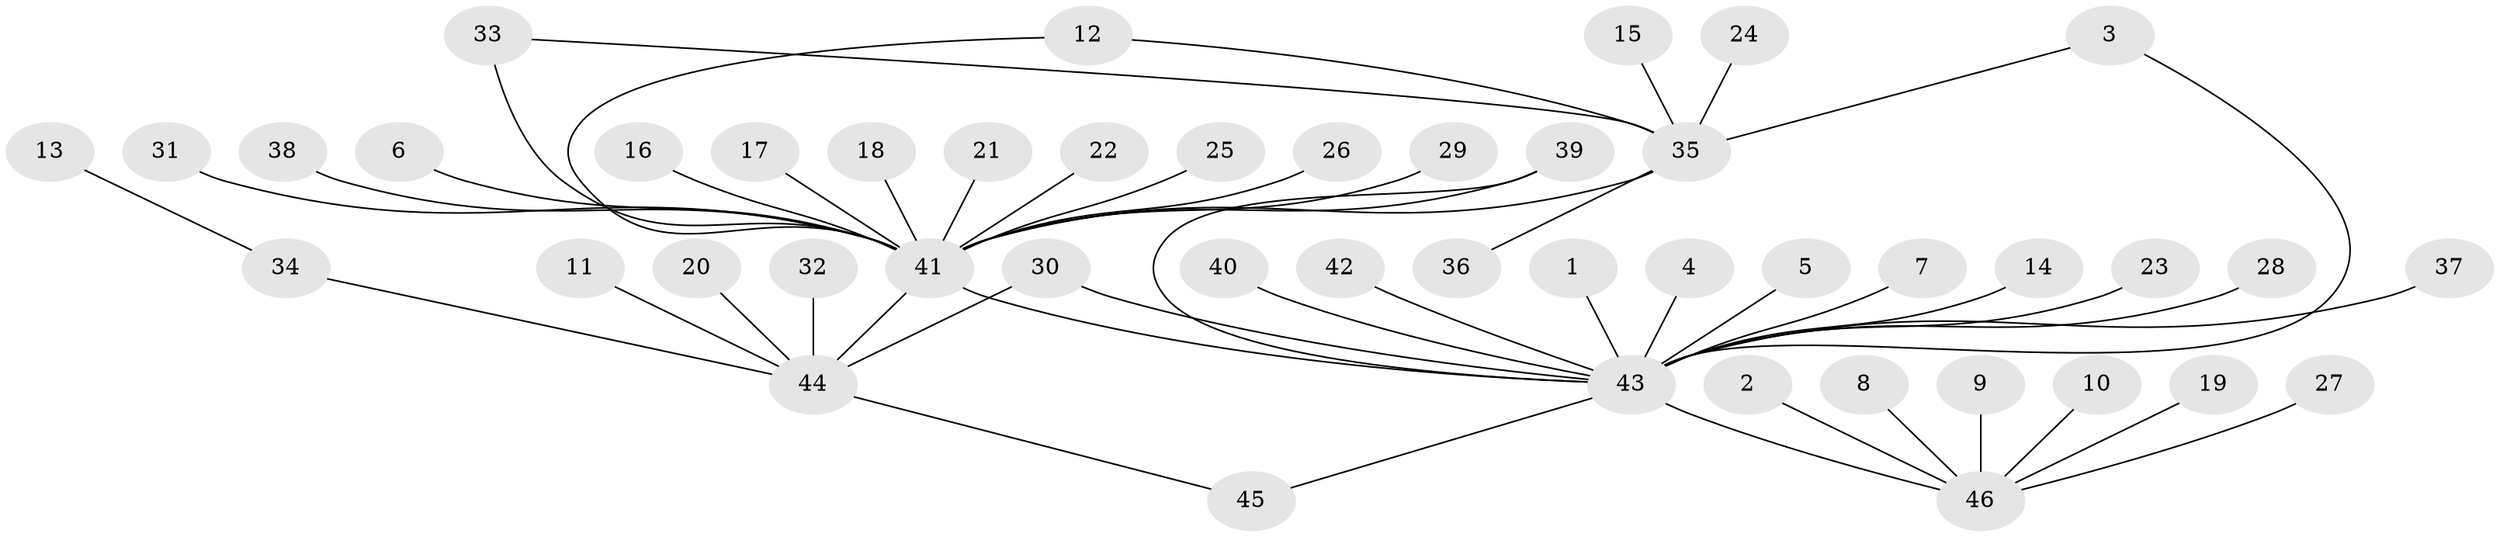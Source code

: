 // original degree distribution, {9: 0.010869565217391304, 20: 0.010869565217391304, 6: 0.021739130434782608, 10: 0.010869565217391304, 3: 0.07608695652173914, 2: 0.14130434782608695, 1: 0.6413043478260869, 13: 0.010869565217391304, 7: 0.010869565217391304, 4: 0.043478260869565216, 8: 0.010869565217391304, 5: 0.010869565217391304}
// Generated by graph-tools (version 1.1) at 2025/49/03/09/25 03:49:55]
// undirected, 46 vertices, 51 edges
graph export_dot {
graph [start="1"]
  node [color=gray90,style=filled];
  1;
  2;
  3;
  4;
  5;
  6;
  7;
  8;
  9;
  10;
  11;
  12;
  13;
  14;
  15;
  16;
  17;
  18;
  19;
  20;
  21;
  22;
  23;
  24;
  25;
  26;
  27;
  28;
  29;
  30;
  31;
  32;
  33;
  34;
  35;
  36;
  37;
  38;
  39;
  40;
  41;
  42;
  43;
  44;
  45;
  46;
  1 -- 43 [weight=1.0];
  2 -- 46 [weight=1.0];
  3 -- 35 [weight=1.0];
  3 -- 43 [weight=1.0];
  4 -- 43 [weight=1.0];
  5 -- 43 [weight=1.0];
  6 -- 41 [weight=1.0];
  7 -- 43 [weight=1.0];
  8 -- 46 [weight=1.0];
  9 -- 46 [weight=1.0];
  10 -- 46 [weight=1.0];
  11 -- 44 [weight=1.0];
  12 -- 35 [weight=1.0];
  12 -- 41 [weight=1.0];
  13 -- 34 [weight=1.0];
  14 -- 43 [weight=1.0];
  15 -- 35 [weight=1.0];
  16 -- 41 [weight=1.0];
  17 -- 41 [weight=1.0];
  18 -- 41 [weight=1.0];
  19 -- 46 [weight=1.0];
  20 -- 44 [weight=1.0];
  21 -- 41 [weight=1.0];
  22 -- 41 [weight=1.0];
  23 -- 43 [weight=1.0];
  24 -- 35 [weight=1.0];
  25 -- 41 [weight=1.0];
  26 -- 41 [weight=2.0];
  27 -- 46 [weight=1.0];
  28 -- 43 [weight=1.0];
  29 -- 41 [weight=1.0];
  30 -- 43 [weight=1.0];
  30 -- 44 [weight=1.0];
  31 -- 41 [weight=1.0];
  32 -- 44 [weight=1.0];
  33 -- 35 [weight=1.0];
  33 -- 41 [weight=2.0];
  34 -- 44 [weight=1.0];
  35 -- 36 [weight=1.0];
  35 -- 41 [weight=1.0];
  37 -- 43 [weight=1.0];
  38 -- 41 [weight=1.0];
  39 -- 41 [weight=1.0];
  39 -- 43 [weight=2.0];
  40 -- 43 [weight=1.0];
  41 -- 43 [weight=1.0];
  41 -- 44 [weight=1.0];
  42 -- 43 [weight=1.0];
  43 -- 45 [weight=1.0];
  43 -- 46 [weight=1.0];
  44 -- 45 [weight=1.0];
}
